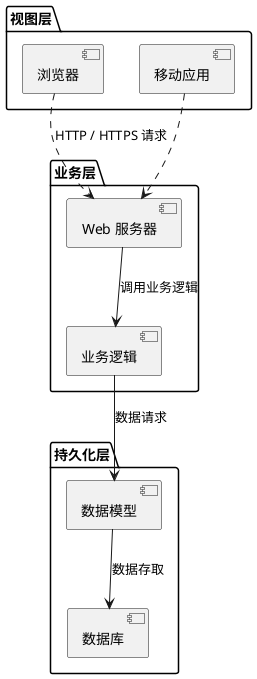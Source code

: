 @startuml

package "视图层" {
    [浏览器] as Browser
    [移动应用] as MobileApp
}

package "业务层" {
    [Web 服务器] as WebServer
    [业务逻辑] as BusinessLogic
}

package "持久化层" {
    [数据库] as DatabaseServer
    [数据模型] as DataModel
}

Browser .down.> WebServer : HTTP / HTTPS 请求
MobileApp .down.> WebServer
WebServer -down-> BusinessLogic : 调用业务逻辑
BusinessLogic -down-> DataModel : 数据请求
DataModel -down-> DatabaseServer : 数据存取

@enduml
